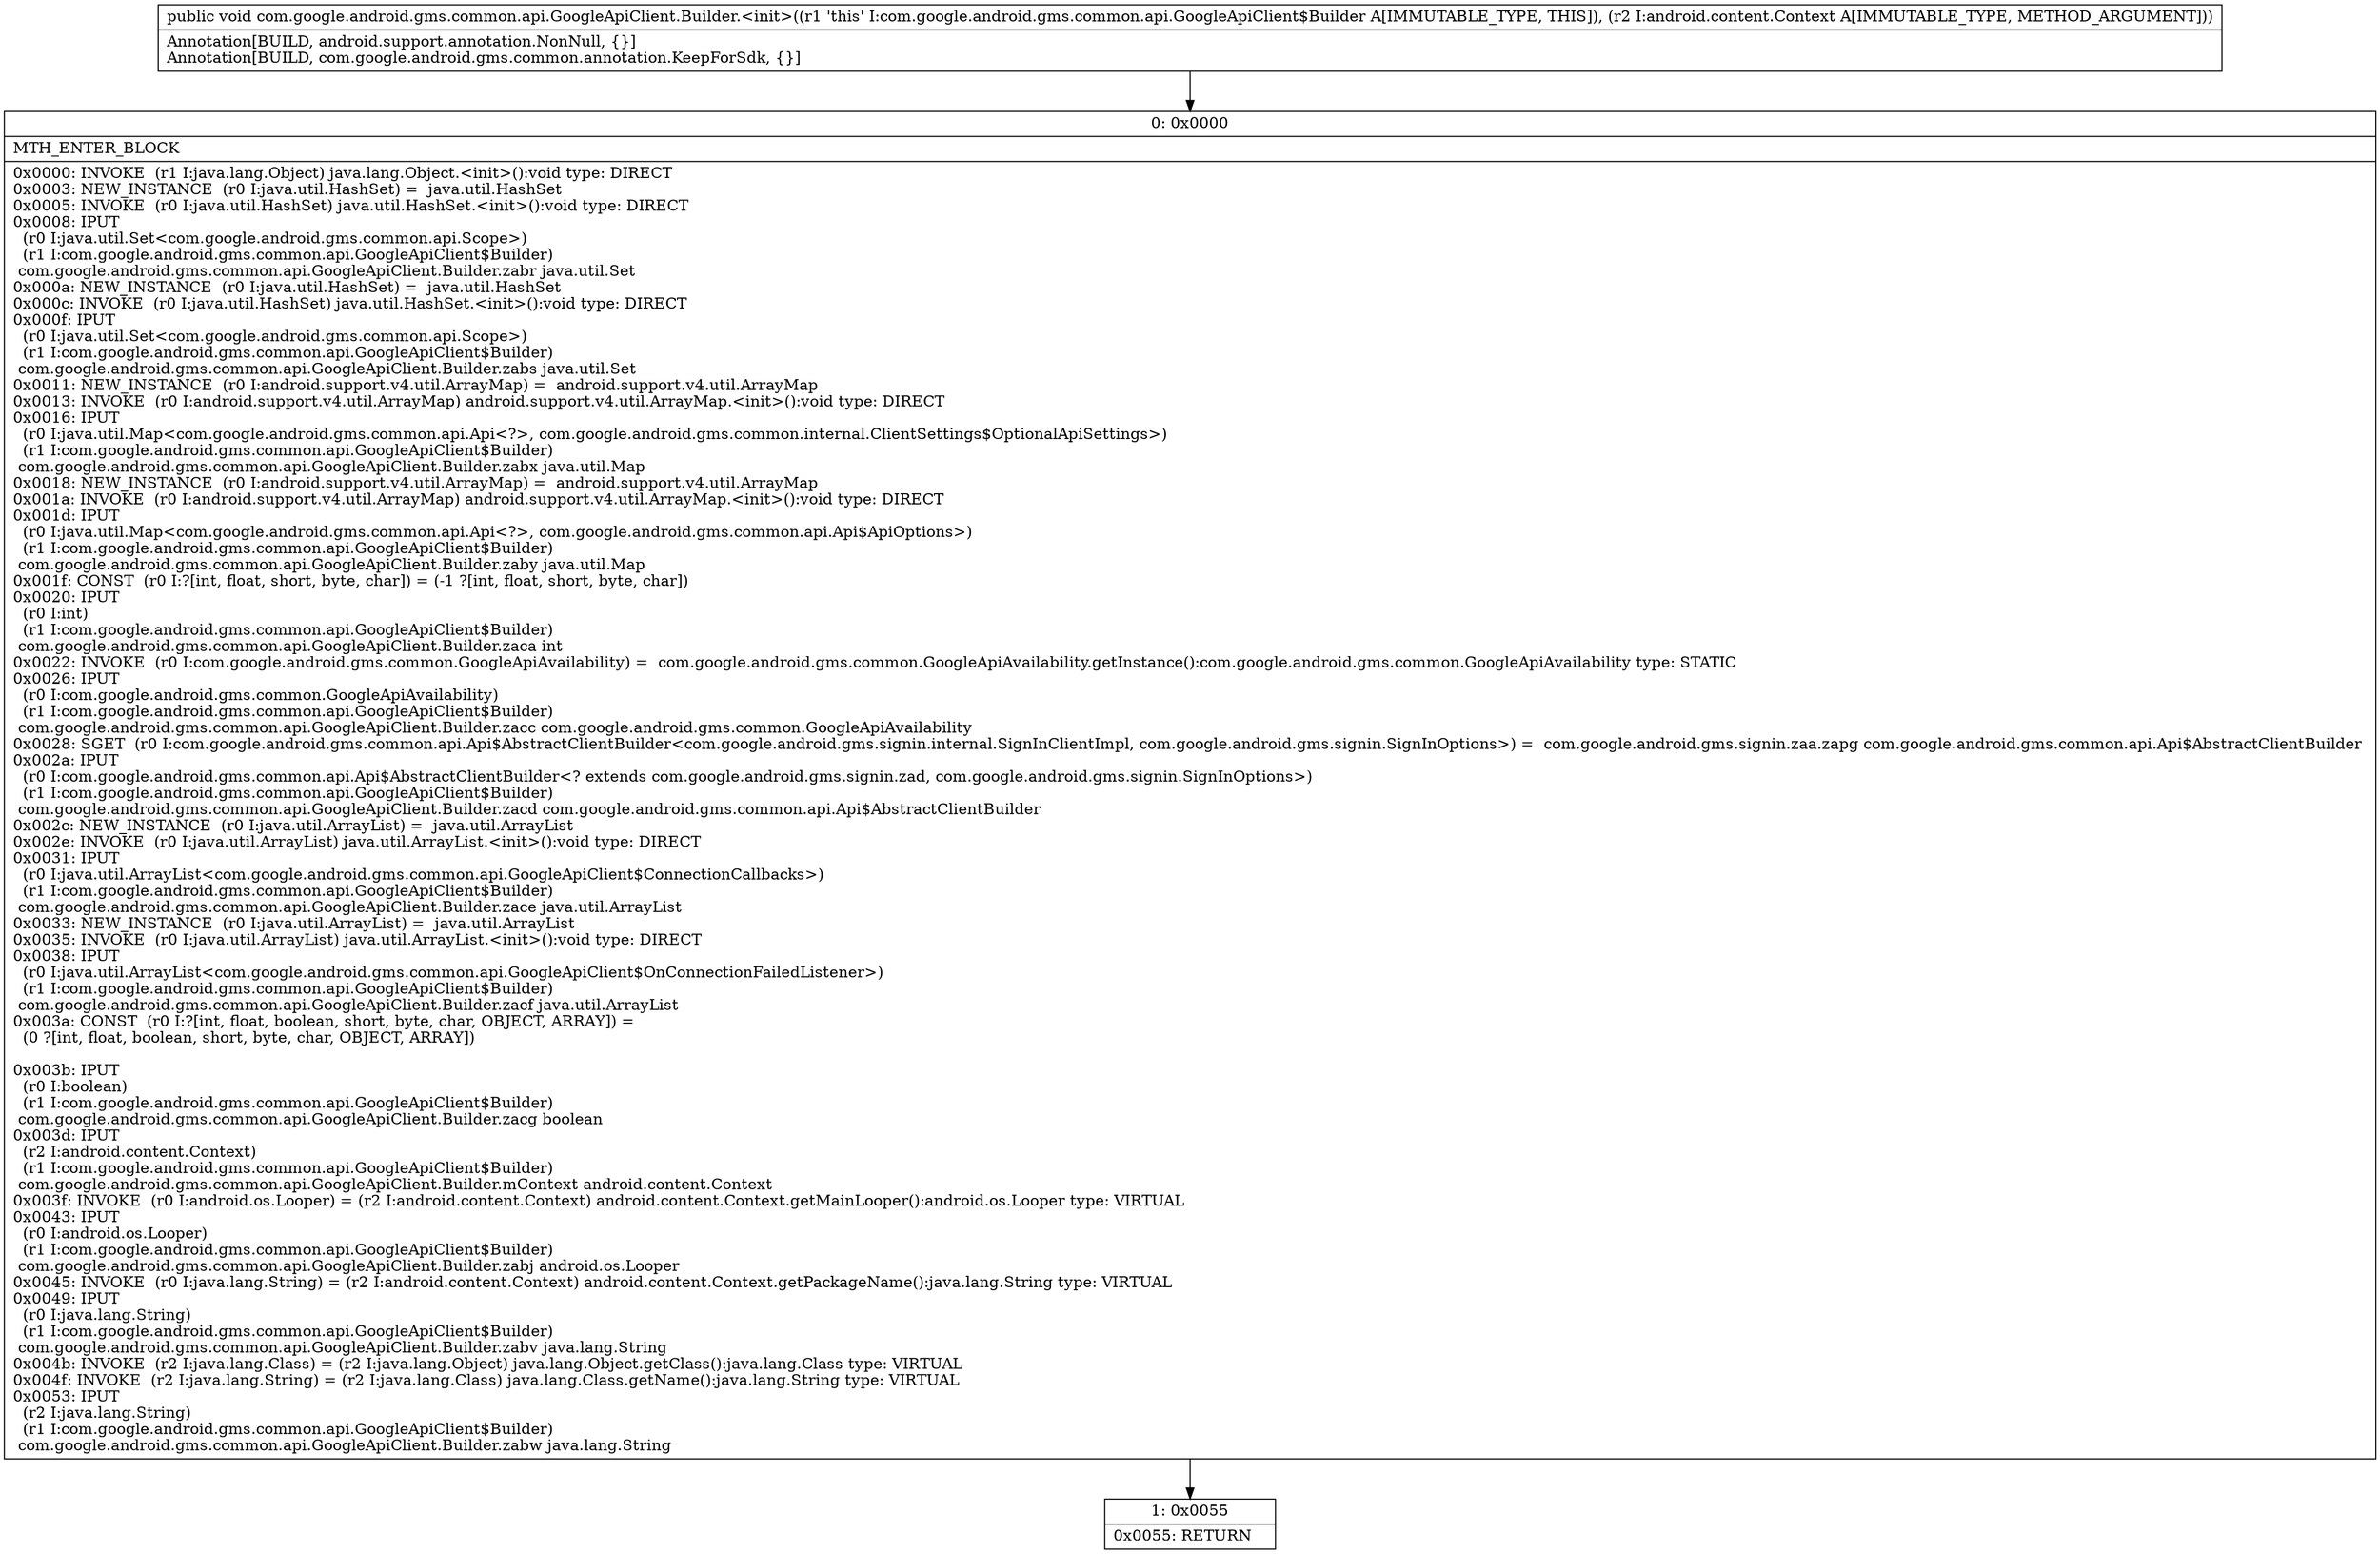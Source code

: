 digraph "CFG forcom.google.android.gms.common.api.GoogleApiClient.Builder.\<init\>(Landroid\/content\/Context;)V" {
Node_0 [shape=record,label="{0\:\ 0x0000|MTH_ENTER_BLOCK\l|0x0000: INVOKE  (r1 I:java.lang.Object) java.lang.Object.\<init\>():void type: DIRECT \l0x0003: NEW_INSTANCE  (r0 I:java.util.HashSet) =  java.util.HashSet \l0x0005: INVOKE  (r0 I:java.util.HashSet) java.util.HashSet.\<init\>():void type: DIRECT \l0x0008: IPUT  \l  (r0 I:java.util.Set\<com.google.android.gms.common.api.Scope\>)\l  (r1 I:com.google.android.gms.common.api.GoogleApiClient$Builder)\l com.google.android.gms.common.api.GoogleApiClient.Builder.zabr java.util.Set \l0x000a: NEW_INSTANCE  (r0 I:java.util.HashSet) =  java.util.HashSet \l0x000c: INVOKE  (r0 I:java.util.HashSet) java.util.HashSet.\<init\>():void type: DIRECT \l0x000f: IPUT  \l  (r0 I:java.util.Set\<com.google.android.gms.common.api.Scope\>)\l  (r1 I:com.google.android.gms.common.api.GoogleApiClient$Builder)\l com.google.android.gms.common.api.GoogleApiClient.Builder.zabs java.util.Set \l0x0011: NEW_INSTANCE  (r0 I:android.support.v4.util.ArrayMap) =  android.support.v4.util.ArrayMap \l0x0013: INVOKE  (r0 I:android.support.v4.util.ArrayMap) android.support.v4.util.ArrayMap.\<init\>():void type: DIRECT \l0x0016: IPUT  \l  (r0 I:java.util.Map\<com.google.android.gms.common.api.Api\<?\>, com.google.android.gms.common.internal.ClientSettings$OptionalApiSettings\>)\l  (r1 I:com.google.android.gms.common.api.GoogleApiClient$Builder)\l com.google.android.gms.common.api.GoogleApiClient.Builder.zabx java.util.Map \l0x0018: NEW_INSTANCE  (r0 I:android.support.v4.util.ArrayMap) =  android.support.v4.util.ArrayMap \l0x001a: INVOKE  (r0 I:android.support.v4.util.ArrayMap) android.support.v4.util.ArrayMap.\<init\>():void type: DIRECT \l0x001d: IPUT  \l  (r0 I:java.util.Map\<com.google.android.gms.common.api.Api\<?\>, com.google.android.gms.common.api.Api$ApiOptions\>)\l  (r1 I:com.google.android.gms.common.api.GoogleApiClient$Builder)\l com.google.android.gms.common.api.GoogleApiClient.Builder.zaby java.util.Map \l0x001f: CONST  (r0 I:?[int, float, short, byte, char]) = (\-1 ?[int, float, short, byte, char]) \l0x0020: IPUT  \l  (r0 I:int)\l  (r1 I:com.google.android.gms.common.api.GoogleApiClient$Builder)\l com.google.android.gms.common.api.GoogleApiClient.Builder.zaca int \l0x0022: INVOKE  (r0 I:com.google.android.gms.common.GoogleApiAvailability) =  com.google.android.gms.common.GoogleApiAvailability.getInstance():com.google.android.gms.common.GoogleApiAvailability type: STATIC \l0x0026: IPUT  \l  (r0 I:com.google.android.gms.common.GoogleApiAvailability)\l  (r1 I:com.google.android.gms.common.api.GoogleApiClient$Builder)\l com.google.android.gms.common.api.GoogleApiClient.Builder.zacc com.google.android.gms.common.GoogleApiAvailability \l0x0028: SGET  (r0 I:com.google.android.gms.common.api.Api$AbstractClientBuilder\<com.google.android.gms.signin.internal.SignInClientImpl, com.google.android.gms.signin.SignInOptions\>) =  com.google.android.gms.signin.zaa.zapg com.google.android.gms.common.api.Api$AbstractClientBuilder \l0x002a: IPUT  \l  (r0 I:com.google.android.gms.common.api.Api$AbstractClientBuilder\<? extends com.google.android.gms.signin.zad, com.google.android.gms.signin.SignInOptions\>)\l  (r1 I:com.google.android.gms.common.api.GoogleApiClient$Builder)\l com.google.android.gms.common.api.GoogleApiClient.Builder.zacd com.google.android.gms.common.api.Api$AbstractClientBuilder \l0x002c: NEW_INSTANCE  (r0 I:java.util.ArrayList) =  java.util.ArrayList \l0x002e: INVOKE  (r0 I:java.util.ArrayList) java.util.ArrayList.\<init\>():void type: DIRECT \l0x0031: IPUT  \l  (r0 I:java.util.ArrayList\<com.google.android.gms.common.api.GoogleApiClient$ConnectionCallbacks\>)\l  (r1 I:com.google.android.gms.common.api.GoogleApiClient$Builder)\l com.google.android.gms.common.api.GoogleApiClient.Builder.zace java.util.ArrayList \l0x0033: NEW_INSTANCE  (r0 I:java.util.ArrayList) =  java.util.ArrayList \l0x0035: INVOKE  (r0 I:java.util.ArrayList) java.util.ArrayList.\<init\>():void type: DIRECT \l0x0038: IPUT  \l  (r0 I:java.util.ArrayList\<com.google.android.gms.common.api.GoogleApiClient$OnConnectionFailedListener\>)\l  (r1 I:com.google.android.gms.common.api.GoogleApiClient$Builder)\l com.google.android.gms.common.api.GoogleApiClient.Builder.zacf java.util.ArrayList \l0x003a: CONST  (r0 I:?[int, float, boolean, short, byte, char, OBJECT, ARRAY]) = \l  (0 ?[int, float, boolean, short, byte, char, OBJECT, ARRAY])\l \l0x003b: IPUT  \l  (r0 I:boolean)\l  (r1 I:com.google.android.gms.common.api.GoogleApiClient$Builder)\l com.google.android.gms.common.api.GoogleApiClient.Builder.zacg boolean \l0x003d: IPUT  \l  (r2 I:android.content.Context)\l  (r1 I:com.google.android.gms.common.api.GoogleApiClient$Builder)\l com.google.android.gms.common.api.GoogleApiClient.Builder.mContext android.content.Context \l0x003f: INVOKE  (r0 I:android.os.Looper) = (r2 I:android.content.Context) android.content.Context.getMainLooper():android.os.Looper type: VIRTUAL \l0x0043: IPUT  \l  (r0 I:android.os.Looper)\l  (r1 I:com.google.android.gms.common.api.GoogleApiClient$Builder)\l com.google.android.gms.common.api.GoogleApiClient.Builder.zabj android.os.Looper \l0x0045: INVOKE  (r0 I:java.lang.String) = (r2 I:android.content.Context) android.content.Context.getPackageName():java.lang.String type: VIRTUAL \l0x0049: IPUT  \l  (r0 I:java.lang.String)\l  (r1 I:com.google.android.gms.common.api.GoogleApiClient$Builder)\l com.google.android.gms.common.api.GoogleApiClient.Builder.zabv java.lang.String \l0x004b: INVOKE  (r2 I:java.lang.Class) = (r2 I:java.lang.Object) java.lang.Object.getClass():java.lang.Class type: VIRTUAL \l0x004f: INVOKE  (r2 I:java.lang.String) = (r2 I:java.lang.Class) java.lang.Class.getName():java.lang.String type: VIRTUAL \l0x0053: IPUT  \l  (r2 I:java.lang.String)\l  (r1 I:com.google.android.gms.common.api.GoogleApiClient$Builder)\l com.google.android.gms.common.api.GoogleApiClient.Builder.zabw java.lang.String \l}"];
Node_1 [shape=record,label="{1\:\ 0x0055|0x0055: RETURN   \l}"];
MethodNode[shape=record,label="{public void com.google.android.gms.common.api.GoogleApiClient.Builder.\<init\>((r1 'this' I:com.google.android.gms.common.api.GoogleApiClient$Builder A[IMMUTABLE_TYPE, THIS]), (r2 I:android.content.Context A[IMMUTABLE_TYPE, METHOD_ARGUMENT]))  | Annotation[BUILD, android.support.annotation.NonNull, \{\}]\lAnnotation[BUILD, com.google.android.gms.common.annotation.KeepForSdk, \{\}]\l}"];
MethodNode -> Node_0;
Node_0 -> Node_1;
}

